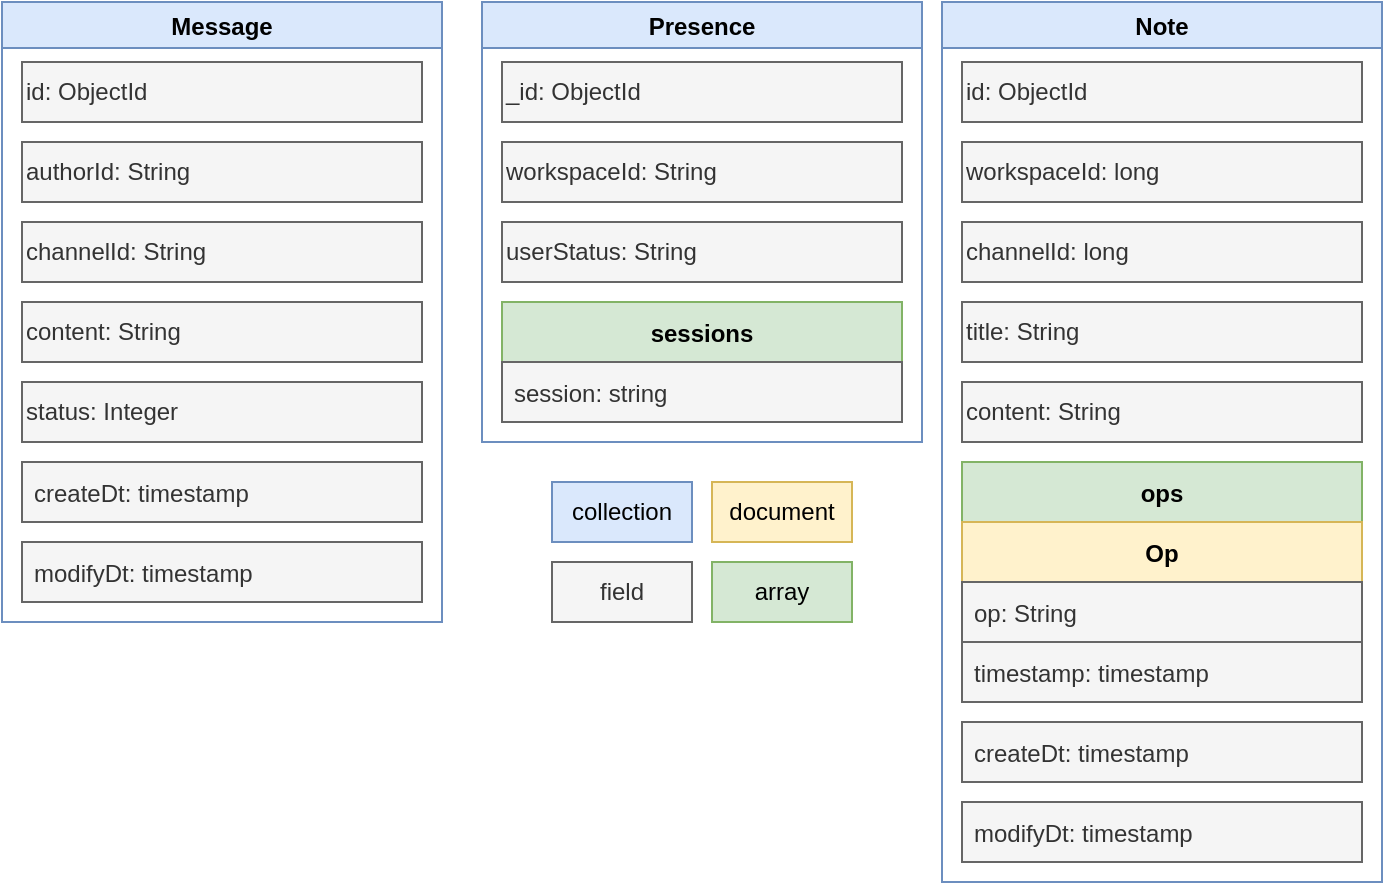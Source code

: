<mxfile version="16.6.1" type="device"><diagram id="R2lEEEUBdFMjLlhIrx00" name="Page-1"><mxGraphModel dx="1306" dy="531" grid="1" gridSize="10" guides="1" tooltips="1" connect="1" arrows="1" fold="1" page="1" pageScale="1" pageWidth="850" pageHeight="1100" math="0" shadow="0" extFonts="Permanent Marker^https://fonts.googleapis.com/css?family=Permanent+Marker"><root><mxCell id="0"/><mxCell id="1" parent="0"/><mxCell id="Suv3zMP_jYSWhwI1y2wi-133" value="Message" style="swimlane;shadow=0;strokeColor=#6c8ebf;fillColor=#dae8fc;" parent="1" vertex="1"><mxGeometry x="30" y="40" width="220" height="310" as="geometry"/></mxCell><mxCell id="Suv3zMP_jYSWhwI1y2wi-154" value="&lt;div&gt;&lt;span&gt;status: Integer&lt;/span&gt;&lt;/div&gt;" style="rounded=0;whiteSpace=wrap;html=1;shadow=0;fontSize=12;strokeColor=#666666;align=left;fillColor=#f5f5f5;fontColor=#333333;" parent="Suv3zMP_jYSWhwI1y2wi-133" vertex="1"><mxGeometry x="10" y="190" width="200" height="30" as="geometry"/></mxCell><mxCell id="APAHLAQcRYBhbU9FyNws-10" value="&lt;div&gt;&lt;span&gt;id: ObjectId&lt;/span&gt;&lt;/div&gt;" style="rounded=0;whiteSpace=wrap;html=1;shadow=0;fontSize=12;strokeColor=#666666;align=left;fillColor=#f5f5f5;fontColor=#333333;" vertex="1" parent="Suv3zMP_jYSWhwI1y2wi-133"><mxGeometry x="10" y="30" width="200" height="30" as="geometry"/></mxCell><mxCell id="APAHLAQcRYBhbU9FyNws-11" value="&lt;div&gt;&lt;span&gt;authorId: String&lt;/span&gt;&lt;/div&gt;" style="rounded=0;whiteSpace=wrap;html=1;shadow=0;fontSize=12;strokeColor=#666666;align=left;fillColor=#f5f5f5;fontColor=#333333;" vertex="1" parent="Suv3zMP_jYSWhwI1y2wi-133"><mxGeometry x="10" y="70" width="200" height="30" as="geometry"/></mxCell><mxCell id="APAHLAQcRYBhbU9FyNws-12" value="&lt;div&gt;&lt;span&gt;channelId: String&lt;/span&gt;&lt;/div&gt;" style="rounded=0;whiteSpace=wrap;html=1;shadow=0;fontSize=12;strokeColor=#666666;align=left;fillColor=#f5f5f5;fontColor=#333333;" vertex="1" parent="Suv3zMP_jYSWhwI1y2wi-133"><mxGeometry x="10" y="110" width="200" height="30" as="geometry"/></mxCell><mxCell id="APAHLAQcRYBhbU9FyNws-13" value="content: String" style="rounded=0;whiteSpace=wrap;html=1;shadow=0;fontSize=12;strokeColor=#666666;align=left;fillColor=#f5f5f5;fontColor=#333333;" vertex="1" parent="Suv3zMP_jYSWhwI1y2wi-133"><mxGeometry x="10" y="150" width="200" height="30" as="geometry"/></mxCell><mxCell id="APAHLAQcRYBhbU9FyNws-14" value="createDt: timestamp" style="text;strokeColor=#666666;fillColor=#f5f5f5;align=left;verticalAlign=middle;spacingLeft=4;spacingRight=4;overflow=hidden;points=[[0,0.5],[1,0.5]];portConstraint=eastwest;rotatable=0;shadow=0;fontColor=#333333;" vertex="1" parent="Suv3zMP_jYSWhwI1y2wi-133"><mxGeometry x="10" y="230" width="200" height="30" as="geometry"/></mxCell><mxCell id="APAHLAQcRYBhbU9FyNws-15" value="modifyDt: timestamp" style="text;strokeColor=#666666;fillColor=#f5f5f5;align=left;verticalAlign=middle;spacingLeft=4;spacingRight=4;overflow=hidden;points=[[0,0.5],[1,0.5]];portConstraint=eastwest;rotatable=0;shadow=0;fontColor=#333333;" vertex="1" parent="Suv3zMP_jYSWhwI1y2wi-133"><mxGeometry x="10" y="270" width="200" height="30" as="geometry"/></mxCell><mxCell id="Suv3zMP_jYSWhwI1y2wi-161" value="document" style="rounded=0;whiteSpace=wrap;html=1;shadow=0;fontSize=12;strokeColor=#d6b656;align=center;fillColor=#fff2cc;" parent="1" vertex="1"><mxGeometry x="385" y="280" width="70" height="30" as="geometry"/></mxCell><mxCell id="Suv3zMP_jYSWhwI1y2wi-163" value="field" style="rounded=0;whiteSpace=wrap;html=1;shadow=0;fontSize=12;strokeColor=#666666;align=center;fillColor=#f5f5f5;fontColor=#333333;" parent="1" vertex="1"><mxGeometry x="305" y="320" width="70" height="30" as="geometry"/></mxCell><mxCell id="Suv3zMP_jYSWhwI1y2wi-164" value="array" style="rounded=0;whiteSpace=wrap;html=1;shadow=0;fontSize=12;strokeColor=#82b366;align=center;fillColor=#d5e8d4;" parent="1" vertex="1"><mxGeometry x="385" y="320" width="70" height="30" as="geometry"/></mxCell><mxCell id="Suv3zMP_jYSWhwI1y2wi-165" value="collection" style="rounded=0;whiteSpace=wrap;html=1;shadow=0;fontSize=12;strokeColor=#6c8ebf;align=center;fillColor=#dae8fc;" parent="1" vertex="1"><mxGeometry x="305" y="280" width="70" height="30" as="geometry"/></mxCell><mxCell id="Suv3zMP_jYSWhwI1y2wi-220" value="Presence" style="swimlane;shadow=0;strokeColor=#6c8ebf;fillColor=#dae8fc;" parent="1" vertex="1"><mxGeometry x="270" y="40" width="220" height="220" as="geometry"/></mxCell><mxCell id="APAHLAQcRYBhbU9FyNws-7" value="&lt;div&gt;&lt;span&gt;_id: ObjectId&lt;/span&gt;&lt;/div&gt;" style="rounded=0;whiteSpace=wrap;html=1;shadow=0;fontSize=12;strokeColor=#666666;align=left;fillColor=#f5f5f5;fontColor=#333333;" vertex="1" parent="Suv3zMP_jYSWhwI1y2wi-220"><mxGeometry x="10" y="30" width="200" height="30" as="geometry"/></mxCell><mxCell id="APAHLAQcRYBhbU9FyNws-8" value="&lt;div&gt;&lt;span&gt;workspaceId: String&lt;/span&gt;&lt;/div&gt;" style="rounded=0;whiteSpace=wrap;html=1;shadow=0;fontSize=12;strokeColor=#666666;align=left;fillColor=#f5f5f5;fontColor=#333333;" vertex="1" parent="Suv3zMP_jYSWhwI1y2wi-220"><mxGeometry x="10" y="70" width="200" height="30" as="geometry"/></mxCell><mxCell id="APAHLAQcRYBhbU9FyNws-9" value="&lt;div&gt;&lt;span&gt;userStatus: String&lt;/span&gt;&lt;/div&gt;" style="rounded=0;whiteSpace=wrap;html=1;shadow=0;fontSize=12;strokeColor=#666666;align=left;fillColor=#f5f5f5;fontColor=#333333;" vertex="1" parent="Suv3zMP_jYSWhwI1y2wi-220"><mxGeometry x="10" y="110" width="200" height="30" as="geometry"/></mxCell><mxCell id="Suv3zMP_jYSWhwI1y2wi-240" value="sessions" style="swimlane;fontStyle=1;childLayout=stackLayout;horizontal=1;startSize=30;horizontalStack=0;resizeParent=1;resizeParentMax=0;resizeLast=0;collapsible=1;marginBottom=0;shadow=0;strokeColor=#82b366;fillColor=#d5e8d4;" parent="Suv3zMP_jYSWhwI1y2wi-220" vertex="1"><mxGeometry x="10" y="150" width="200" height="60" as="geometry"/></mxCell><mxCell id="Suv3zMP_jYSWhwI1y2wi-247" value="session: string" style="text;strokeColor=#666666;fillColor=#f5f5f5;align=left;verticalAlign=middle;spacingLeft=4;spacingRight=4;overflow=hidden;points=[[0,0.5],[1,0.5]];portConstraint=eastwest;rotatable=0;shadow=0;fontColor=#333333;" parent="Suv3zMP_jYSWhwI1y2wi-240" vertex="1"><mxGeometry y="30" width="200" height="30" as="geometry"/></mxCell><mxCell id="Suv3zMP_jYSWhwI1y2wi-250" value="Note" style="swimlane;shadow=0;strokeColor=#6c8ebf;fillColor=#dae8fc;" parent="1" vertex="1"><mxGeometry x="500" y="40" width="220" height="440" as="geometry"/></mxCell><mxCell id="Suv3zMP_jYSWhwI1y2wi-262" value="&lt;div&gt;&lt;span&gt;id: ObjectId&lt;/span&gt;&lt;/div&gt;" style="rounded=0;whiteSpace=wrap;html=1;shadow=0;fontSize=12;strokeColor=#666666;align=left;fillColor=#f5f5f5;fontColor=#333333;" parent="Suv3zMP_jYSWhwI1y2wi-250" vertex="1"><mxGeometry x="10" y="30" width="200" height="30" as="geometry"/></mxCell><mxCell id="Suv3zMP_jYSWhwI1y2wi-263" value="&lt;div&gt;&lt;span&gt;workspaceId: long&lt;/span&gt;&lt;/div&gt;" style="rounded=0;whiteSpace=wrap;html=1;shadow=0;fontSize=12;strokeColor=#666666;align=left;fillColor=#f5f5f5;fontColor=#333333;" parent="Suv3zMP_jYSWhwI1y2wi-250" vertex="1"><mxGeometry x="10" y="70" width="200" height="30" as="geometry"/></mxCell><mxCell id="Suv3zMP_jYSWhwI1y2wi-264" value="&lt;div&gt;&lt;span&gt;channelId: long&lt;/span&gt;&lt;/div&gt;" style="rounded=0;whiteSpace=wrap;html=1;shadow=0;fontSize=12;strokeColor=#666666;align=left;fillColor=#f5f5f5;fontColor=#333333;" parent="Suv3zMP_jYSWhwI1y2wi-250" vertex="1"><mxGeometry x="10" y="110" width="200" height="30" as="geometry"/></mxCell><mxCell id="APAHLAQcRYBhbU9FyNws-1" value="&lt;div&gt;&lt;span&gt;title: String&lt;/span&gt;&lt;/div&gt;" style="rounded=0;whiteSpace=wrap;html=1;shadow=0;fontSize=12;strokeColor=#666666;align=left;fillColor=#f5f5f5;fontColor=#333333;" vertex="1" parent="Suv3zMP_jYSWhwI1y2wi-250"><mxGeometry x="10" y="150" width="200" height="30" as="geometry"/></mxCell><mxCell id="APAHLAQcRYBhbU9FyNws-2" value="&lt;div&gt;&lt;span&gt;content: String&lt;/span&gt;&lt;/div&gt;" style="rounded=0;whiteSpace=wrap;html=1;shadow=0;fontSize=12;strokeColor=#666666;align=left;fillColor=#f5f5f5;fontColor=#333333;" vertex="1" parent="Suv3zMP_jYSWhwI1y2wi-250"><mxGeometry x="10" y="190" width="200" height="30" as="geometry"/></mxCell><mxCell id="APAHLAQcRYBhbU9FyNws-3" value="ops" style="swimlane;fontStyle=1;childLayout=stackLayout;horizontal=1;startSize=30;horizontalStack=0;resizeParent=1;resizeParentMax=0;resizeLast=0;collapsible=1;marginBottom=0;shadow=0;strokeColor=#82b366;fillColor=#d5e8d4;" vertex="1" parent="Suv3zMP_jYSWhwI1y2wi-250"><mxGeometry x="10" y="230" width="200" height="120" as="geometry"/></mxCell><mxCell id="APAHLAQcRYBhbU9FyNws-4" value="Op" style="swimlane;fontStyle=1;childLayout=stackLayout;horizontal=1;startSize=30;horizontalStack=0;resizeParent=1;resizeParentMax=0;resizeLast=0;collapsible=1;marginBottom=0;shadow=0;strokeColor=#d6b656;fillColor=#fff2cc;" vertex="1" parent="APAHLAQcRYBhbU9FyNws-3"><mxGeometry y="30" width="200" height="90" as="geometry"/></mxCell><mxCell id="APAHLAQcRYBhbU9FyNws-5" value="op: String" style="text;strokeColor=#666666;fillColor=#f5f5f5;align=left;verticalAlign=middle;spacingLeft=4;spacingRight=4;overflow=hidden;points=[[0,0.5],[1,0.5]];portConstraint=eastwest;rotatable=0;shadow=0;fontColor=#333333;" vertex="1" parent="APAHLAQcRYBhbU9FyNws-4"><mxGeometry y="30" width="200" height="30" as="geometry"/></mxCell><mxCell id="APAHLAQcRYBhbU9FyNws-6" value="timestamp: timestamp" style="text;strokeColor=#666666;fillColor=#f5f5f5;align=left;verticalAlign=middle;spacingLeft=4;spacingRight=4;overflow=hidden;points=[[0,0.5],[1,0.5]];portConstraint=eastwest;rotatable=0;shadow=0;fontColor=#333333;" vertex="1" parent="APAHLAQcRYBhbU9FyNws-4"><mxGeometry y="60" width="200" height="30" as="geometry"/></mxCell><mxCell id="Suv3zMP_jYSWhwI1y2wi-252" value="createDt: timestamp" style="text;strokeColor=#666666;fillColor=#f5f5f5;align=left;verticalAlign=middle;spacingLeft=4;spacingRight=4;overflow=hidden;points=[[0,0.5],[1,0.5]];portConstraint=eastwest;rotatable=0;shadow=0;fontColor=#333333;" parent="Suv3zMP_jYSWhwI1y2wi-250" vertex="1"><mxGeometry x="10" y="360" width="200" height="30" as="geometry"/></mxCell><mxCell id="Suv3zMP_jYSWhwI1y2wi-253" value="modifyDt: timestamp" style="text;strokeColor=#666666;fillColor=#f5f5f5;align=left;verticalAlign=middle;spacingLeft=4;spacingRight=4;overflow=hidden;points=[[0,0.5],[1,0.5]];portConstraint=eastwest;rotatable=0;shadow=0;fontColor=#333333;" parent="Suv3zMP_jYSWhwI1y2wi-250" vertex="1"><mxGeometry x="10" y="400" width="200" height="30" as="geometry"/></mxCell></root></mxGraphModel></diagram></mxfile>